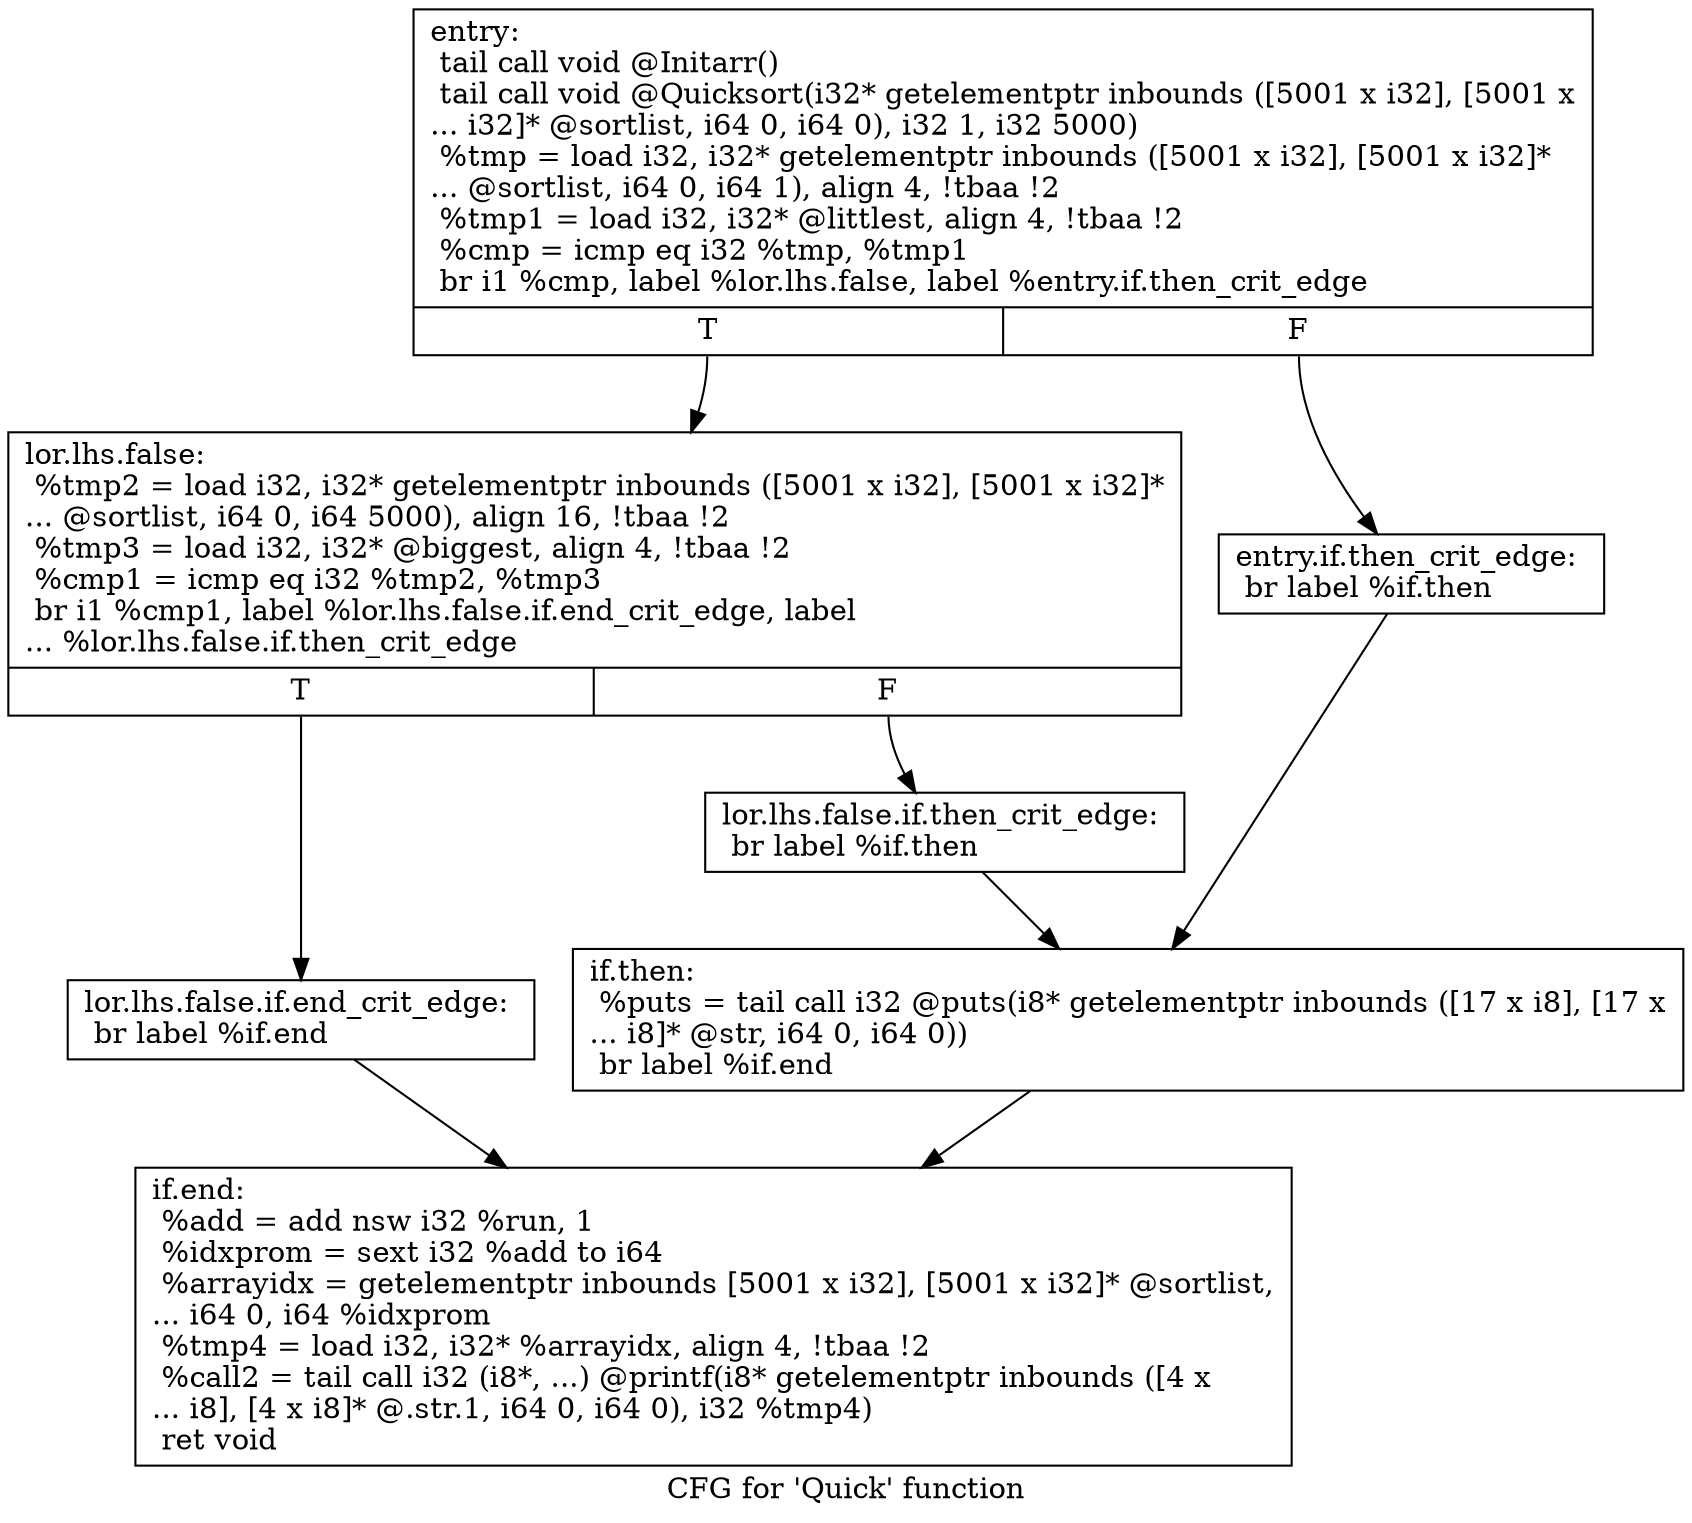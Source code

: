digraph "CFG for 'Quick' function" {
	label="CFG for 'Quick' function";

	Node0x9e26b50 [shape=record,label="{entry:\l  tail call void @Initarr()\l  tail call void @Quicksort(i32* getelementptr inbounds ([5001 x i32], [5001 x\l... i32]* @sortlist, i64 0, i64 0), i32 1, i32 5000)\l  %tmp = load i32, i32* getelementptr inbounds ([5001 x i32], [5001 x i32]*\l... @sortlist, i64 0, i64 1), align 4, !tbaa !2\l  %tmp1 = load i32, i32* @littlest, align 4, !tbaa !2\l  %cmp = icmp eq i32 %tmp, %tmp1\l  br i1 %cmp, label %lor.lhs.false, label %entry.if.then_crit_edge\l|{<s0>T|<s1>F}}"];
	Node0x9e26b50:s0 -> Node0x9e21e50;
	Node0x9e26b50:s1 -> Node0x9e23760;
	Node0x9e23760 [shape=record,label="{entry.if.then_crit_edge:                          \l  br label %if.then\l}"];
	Node0x9e23760 -> Node0x9e286d0;
	Node0x9e21e50 [shape=record,label="{lor.lhs.false:                                    \l  %tmp2 = load i32, i32* getelementptr inbounds ([5001 x i32], [5001 x i32]*\l... @sortlist, i64 0, i64 5000), align 16, !tbaa !2\l  %tmp3 = load i32, i32* @biggest, align 4, !tbaa !2\l  %cmp1 = icmp eq i32 %tmp2, %tmp3\l  br i1 %cmp1, label %lor.lhs.false.if.end_crit_edge, label\l... %lor.lhs.false.if.then_crit_edge\l|{<s0>T|<s1>F}}"];
	Node0x9e21e50:s0 -> Node0x9e28680;
	Node0x9e21e50:s1 -> Node0x9e21ea0;
	Node0x9e21ea0 [shape=record,label="{lor.lhs.false.if.then_crit_edge:                  \l  br label %if.then\l}"];
	Node0x9e21ea0 -> Node0x9e286d0;
	Node0x9e28680 [shape=record,label="{lor.lhs.false.if.end_crit_edge:                   \l  br label %if.end\l}"];
	Node0x9e28680 -> Node0x9e28720;
	Node0x9e286d0 [shape=record,label="{if.then:                                          \l  %puts = tail call i32 @puts(i8* getelementptr inbounds ([17 x i8], [17 x\l... i8]* @str, i64 0, i64 0))\l  br label %if.end\l}"];
	Node0x9e286d0 -> Node0x9e28720;
	Node0x9e28720 [shape=record,label="{if.end:                                           \l  %add = add nsw i32 %run, 1\l  %idxprom = sext i32 %add to i64\l  %arrayidx = getelementptr inbounds [5001 x i32], [5001 x i32]* @sortlist,\l... i64 0, i64 %idxprom\l  %tmp4 = load i32, i32* %arrayidx, align 4, !tbaa !2\l  %call2 = tail call i32 (i8*, ...) @printf(i8* getelementptr inbounds ([4 x\l... i8], [4 x i8]* @.str.1, i64 0, i64 0), i32 %tmp4)\l  ret void\l}"];
}
